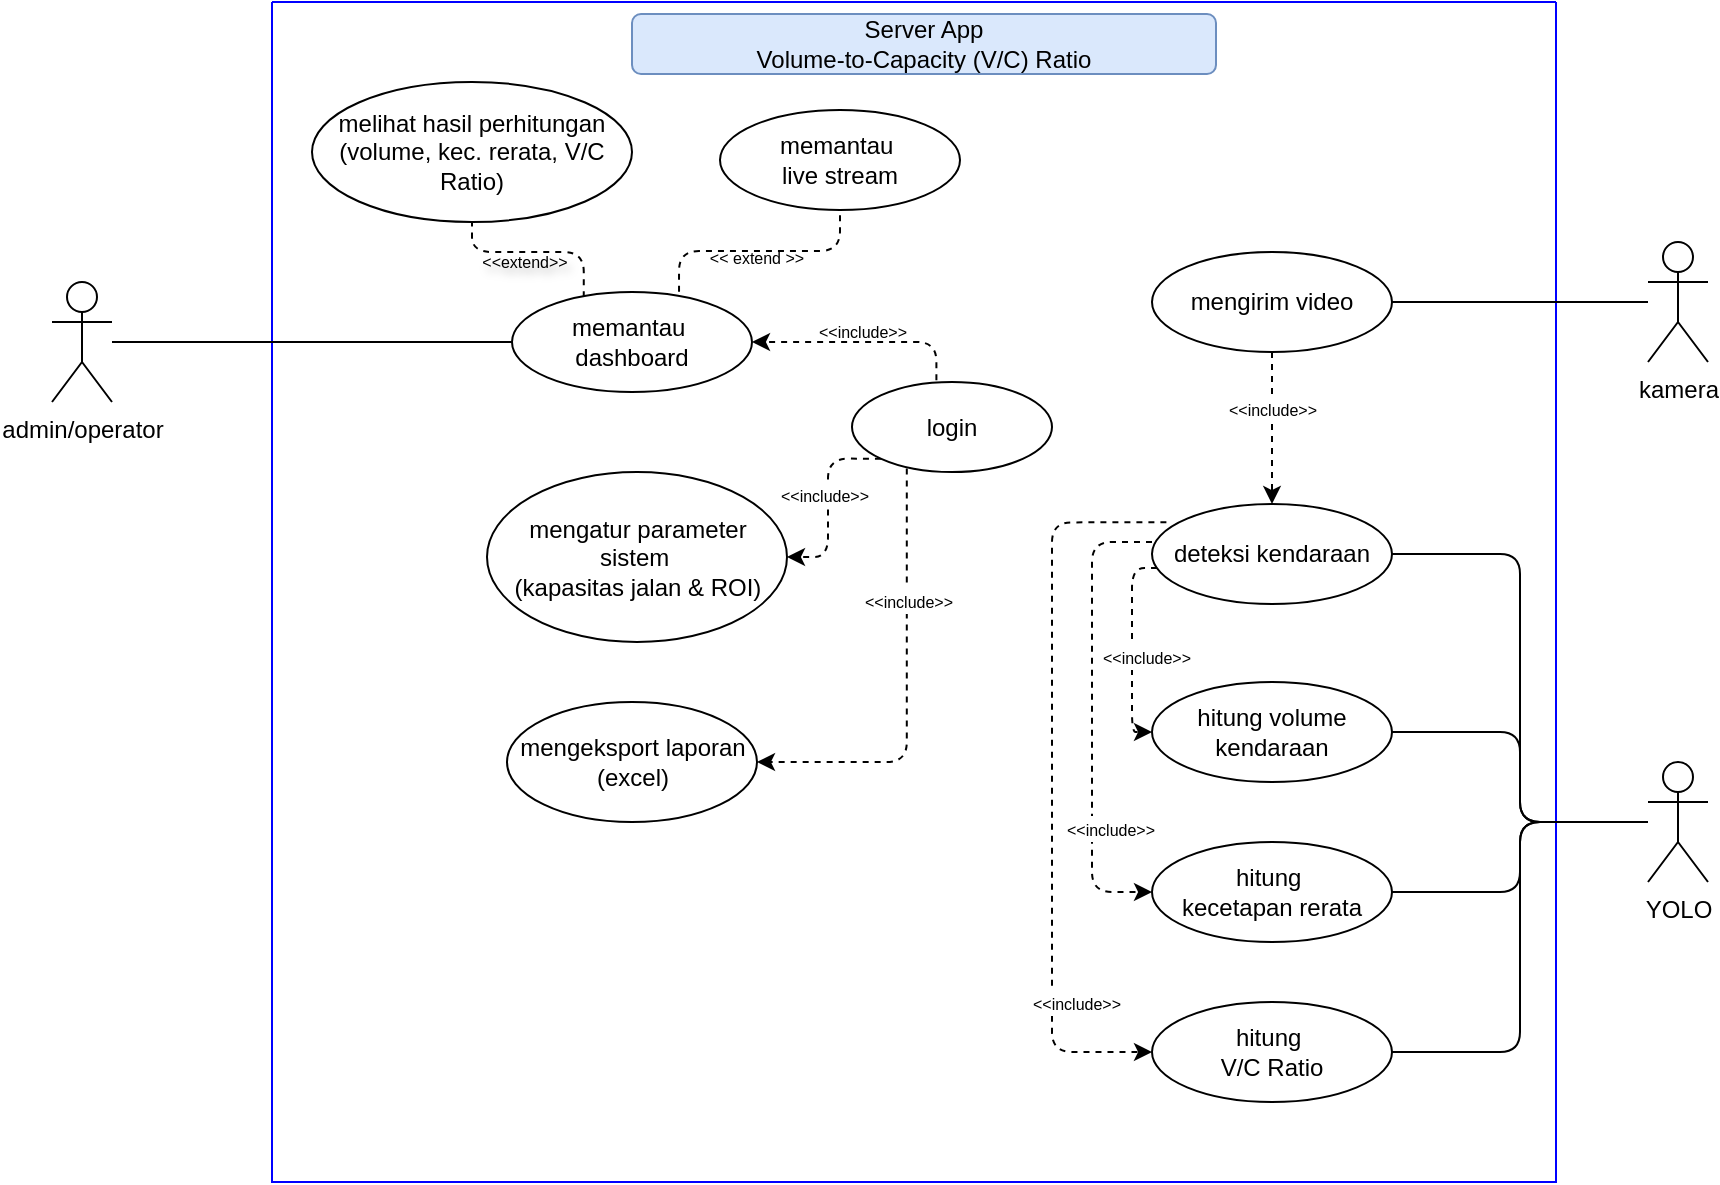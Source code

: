 <mxfile version="28.1.2">
  <diagram name="Page-1" id="W0E3eCwyeLn_9uuLJ8j-">
    <mxGraphModel dx="1082" dy="548" grid="1" gridSize="10" guides="1" tooltips="1" connect="1" arrows="1" fold="1" page="1" pageScale="1" pageWidth="1400" pageHeight="850" math="0" shadow="0">
      <root>
        <mxCell id="0" />
        <mxCell id="1" parent="0" />
        <mxCell id="ri4fA3X4wJIPtLG49xZp-1" value="" style="swimlane;startSize=0;fillColor=#fff2cc;strokeColor=#0000FF;" vertex="1" parent="1">
          <mxGeometry x="550" y="190" width="642" height="590" as="geometry">
            <mxRectangle x="180" y="160" width="50" height="40" as="alternateBounds" />
          </mxGeometry>
        </mxCell>
        <mxCell id="ri4fA3X4wJIPtLG49xZp-23" value="Server App&lt;div&gt;Volume-to-Capacity (V/C) Ratio&lt;/div&gt;" style="text;html=1;align=center;verticalAlign=middle;whiteSpace=wrap;rounded=1;fillColor=#dae8fc;strokeColor=#6c8ebf;fillStyle=solid;gradientColor=none;perimeterSpacing=0;strokeWidth=1;spacingTop=1;spacingBottom=1;" vertex="1" parent="ri4fA3X4wJIPtLG49xZp-1">
          <mxGeometry x="180" y="6" width="292" height="30" as="geometry" />
        </mxCell>
        <mxCell id="ri4fA3X4wJIPtLG49xZp-66" style="edgeStyle=orthogonalEdgeStyle;rounded=1;orthogonalLoop=1;jettySize=auto;html=1;entryX=0.5;entryY=1;entryDx=0;entryDy=0;curved=0;dashed=1;endArrow=none;endFill=0;exitX=0.299;exitY=0.052;exitDx=0;exitDy=0;exitPerimeter=0;" edge="1" parent="ri4fA3X4wJIPtLG49xZp-1" source="ri4fA3X4wJIPtLG49xZp-63" target="ri4fA3X4wJIPtLG49xZp-65">
          <mxGeometry relative="1" as="geometry" />
        </mxCell>
        <mxCell id="ri4fA3X4wJIPtLG49xZp-83" value="&lt;font style=&quot;font-size: 8px;&quot;&gt;&amp;lt;&amp;lt;extend&amp;gt;&amp;gt;&lt;/font&gt;" style="edgeLabel;html=1;align=center;verticalAlign=middle;resizable=0;points=[];textShadow=1;labelBackgroundColor=none;" vertex="1" connectable="0" parent="ri4fA3X4wJIPtLG49xZp-66">
          <mxGeometry x="0.154" y="1" relative="1" as="geometry">
            <mxPoint x="1" y="3" as="offset" />
          </mxGeometry>
        </mxCell>
        <mxCell id="ri4fA3X4wJIPtLG49xZp-67" style="edgeStyle=orthogonalEdgeStyle;rounded=1;orthogonalLoop=1;jettySize=auto;html=1;entryX=0.5;entryY=1;entryDx=0;entryDy=0;curved=0;dashed=1;endArrow=none;endFill=0;exitX=0.696;exitY=-0.002;exitDx=0;exitDy=0;exitPerimeter=0;fontSize=8;" edge="1" parent="ri4fA3X4wJIPtLG49xZp-1" source="ri4fA3X4wJIPtLG49xZp-63" target="ri4fA3X4wJIPtLG49xZp-64">
          <mxGeometry relative="1" as="geometry" />
        </mxCell>
        <mxCell id="ri4fA3X4wJIPtLG49xZp-82" value="&amp;lt;&amp;lt; extend &amp;gt;&amp;gt;" style="edgeLabel;html=1;align=center;verticalAlign=middle;resizable=0;points=[];fontSize=8;labelBackgroundColor=none;" vertex="1" connectable="0" parent="ri4fA3X4wJIPtLG49xZp-67">
          <mxGeometry x="-0.238" y="-1" relative="1" as="geometry">
            <mxPoint x="12" y="2" as="offset" />
          </mxGeometry>
        </mxCell>
        <mxCell id="ri4fA3X4wJIPtLG49xZp-85" style="edgeStyle=orthogonalEdgeStyle;rounded=1;orthogonalLoop=1;jettySize=auto;html=1;entryX=1;entryY=0.5;entryDx=0;entryDy=0;curved=0;endArrow=classic;endFill=1;dashed=1;exitX=0.422;exitY=-0.019;exitDx=0;exitDy=0;exitPerimeter=0;" edge="1" parent="ri4fA3X4wJIPtLG49xZp-1" source="ri4fA3X4wJIPtLG49xZp-84" target="ri4fA3X4wJIPtLG49xZp-63">
          <mxGeometry relative="1" as="geometry" />
        </mxCell>
        <mxCell id="ri4fA3X4wJIPtLG49xZp-86" value="&amp;lt;&amp;lt;include&amp;gt;&amp;gt;" style="edgeLabel;html=1;align=center;verticalAlign=middle;resizable=0;points=[];fontSize=8;labelBackgroundColor=none;" vertex="1" connectable="0" parent="ri4fA3X4wJIPtLG49xZp-85">
          <mxGeometry x="-0.154" y="-2" relative="1" as="geometry">
            <mxPoint x="-10" y="-3" as="offset" />
          </mxGeometry>
        </mxCell>
        <mxCell id="ri4fA3X4wJIPtLG49xZp-63" value="memantau&amp;nbsp;&lt;div&gt;dashboard&lt;/div&gt;" style="ellipse;whiteSpace=wrap;html=1;" vertex="1" parent="ri4fA3X4wJIPtLG49xZp-1">
          <mxGeometry x="120" y="145" width="120" height="50" as="geometry" />
        </mxCell>
        <mxCell id="ri4fA3X4wJIPtLG49xZp-64" value="memantau&amp;nbsp;&lt;div&gt;live stream&lt;/div&gt;" style="ellipse;whiteSpace=wrap;html=1;" vertex="1" parent="ri4fA3X4wJIPtLG49xZp-1">
          <mxGeometry x="224" y="54" width="120" height="50" as="geometry" />
        </mxCell>
        <mxCell id="ri4fA3X4wJIPtLG49xZp-65" value="melihat hasil perhitungan&lt;div&gt;(volume, kec. rerata, V/C Ratio)&lt;/div&gt;" style="ellipse;whiteSpace=wrap;html=1;" vertex="1" parent="ri4fA3X4wJIPtLG49xZp-1">
          <mxGeometry x="20" y="40" width="160" height="70" as="geometry" />
        </mxCell>
        <mxCell id="ri4fA3X4wJIPtLG49xZp-69" value="mengatur parameter sistem&amp;nbsp;&lt;div&gt;(kapasitas jalan &amp;amp; ROI)&lt;/div&gt;" style="ellipse;whiteSpace=wrap;html=1;" vertex="1" parent="ri4fA3X4wJIPtLG49xZp-1">
          <mxGeometry x="107.5" y="235" width="150" height="85" as="geometry" />
        </mxCell>
        <mxCell id="ri4fA3X4wJIPtLG49xZp-70" value="mengeksport laporan (excel)" style="ellipse;whiteSpace=wrap;html=1;" vertex="1" parent="ri4fA3X4wJIPtLG49xZp-1">
          <mxGeometry x="117.5" y="350" width="125" height="60" as="geometry" />
        </mxCell>
        <mxCell id="ri4fA3X4wJIPtLG49xZp-91" style="edgeStyle=orthogonalEdgeStyle;rounded=1;orthogonalLoop=1;jettySize=auto;html=1;entryX=0.5;entryY=0;entryDx=0;entryDy=0;curved=0;dashed=1;" edge="1" parent="ri4fA3X4wJIPtLG49xZp-1" source="ri4fA3X4wJIPtLG49xZp-71" target="ri4fA3X4wJIPtLG49xZp-73">
          <mxGeometry relative="1" as="geometry" />
        </mxCell>
        <mxCell id="ri4fA3X4wJIPtLG49xZp-92" value="&lt;font style=&quot;font-size: 8px;&quot;&gt;&amp;lt;&amp;lt;include&amp;gt;&amp;gt;&lt;/font&gt;" style="edgeLabel;html=1;align=center;verticalAlign=middle;resizable=0;points=[];" vertex="1" connectable="0" parent="ri4fA3X4wJIPtLG49xZp-91">
          <mxGeometry x="-0.273" relative="1" as="geometry">
            <mxPoint as="offset" />
          </mxGeometry>
        </mxCell>
        <mxCell id="ri4fA3X4wJIPtLG49xZp-71" value="mengirim video" style="ellipse;whiteSpace=wrap;html=1;" vertex="1" parent="ri4fA3X4wJIPtLG49xZp-1">
          <mxGeometry x="440" y="125" width="120" height="50" as="geometry" />
        </mxCell>
        <mxCell id="ri4fA3X4wJIPtLG49xZp-93" style="edgeStyle=orthogonalEdgeStyle;rounded=1;orthogonalLoop=1;jettySize=auto;html=1;entryX=0;entryY=0.5;entryDx=0;entryDy=0;curved=0;dashed=1;exitX=0.021;exitY=0.64;exitDx=0;exitDy=0;exitPerimeter=0;" edge="1" parent="ri4fA3X4wJIPtLG49xZp-1" source="ri4fA3X4wJIPtLG49xZp-73" target="ri4fA3X4wJIPtLG49xZp-74">
          <mxGeometry relative="1" as="geometry">
            <Array as="points">
              <mxPoint x="430" y="283" />
              <mxPoint x="430" y="365" />
            </Array>
          </mxGeometry>
        </mxCell>
        <mxCell id="ri4fA3X4wJIPtLG49xZp-94" value="&lt;font style=&quot;font-size: 8px;&quot;&gt;&amp;lt;&amp;lt;include&amp;gt;&amp;gt;&lt;/font&gt;" style="edgeLabel;html=1;align=center;verticalAlign=middle;resizable=0;points=[];" vertex="1" connectable="0" parent="ri4fA3X4wJIPtLG49xZp-93">
          <mxGeometry x="0.18" relative="1" as="geometry">
            <mxPoint x="7" y="-5" as="offset" />
          </mxGeometry>
        </mxCell>
        <mxCell id="ri4fA3X4wJIPtLG49xZp-95" style="edgeStyle=orthogonalEdgeStyle;rounded=1;orthogonalLoop=1;jettySize=auto;html=1;entryX=0;entryY=0.5;entryDx=0;entryDy=0;curved=0;dashed=1;exitX=0;exitY=0.38;exitDx=0;exitDy=0;exitPerimeter=0;" edge="1" parent="ri4fA3X4wJIPtLG49xZp-1" source="ri4fA3X4wJIPtLG49xZp-73" target="ri4fA3X4wJIPtLG49xZp-75">
          <mxGeometry relative="1" as="geometry">
            <Array as="points">
              <mxPoint x="410" y="270" />
              <mxPoint x="410" y="445" />
            </Array>
          </mxGeometry>
        </mxCell>
        <mxCell id="ri4fA3X4wJIPtLG49xZp-96" style="edgeStyle=orthogonalEdgeStyle;rounded=1;orthogonalLoop=1;jettySize=auto;html=1;entryX=0;entryY=0.5;entryDx=0;entryDy=0;curved=0;dashed=1;exitX=0.06;exitY=0.183;exitDx=0;exitDy=0;exitPerimeter=0;" edge="1" parent="ri4fA3X4wJIPtLG49xZp-1" source="ri4fA3X4wJIPtLG49xZp-73" target="ri4fA3X4wJIPtLG49xZp-76">
          <mxGeometry relative="1" as="geometry">
            <Array as="points">
              <mxPoint x="390" y="260" />
              <mxPoint x="390" y="525" />
            </Array>
          </mxGeometry>
        </mxCell>
        <mxCell id="ri4fA3X4wJIPtLG49xZp-73" value="deteksi kendaraan" style="ellipse;whiteSpace=wrap;html=1;" vertex="1" parent="ri4fA3X4wJIPtLG49xZp-1">
          <mxGeometry x="440" y="251" width="120" height="50" as="geometry" />
        </mxCell>
        <mxCell id="ri4fA3X4wJIPtLG49xZp-74" value="hitung volume kendaraan" style="ellipse;whiteSpace=wrap;html=1;" vertex="1" parent="ri4fA3X4wJIPtLG49xZp-1">
          <mxGeometry x="440" y="340" width="120" height="50" as="geometry" />
        </mxCell>
        <mxCell id="ri4fA3X4wJIPtLG49xZp-75" value="hitung&amp;nbsp;&lt;div&gt;kecetapan rerata&lt;/div&gt;" style="ellipse;whiteSpace=wrap;html=1;" vertex="1" parent="ri4fA3X4wJIPtLG49xZp-1">
          <mxGeometry x="440" y="420" width="120" height="50" as="geometry" />
        </mxCell>
        <mxCell id="ri4fA3X4wJIPtLG49xZp-76" value="hitung&amp;nbsp;&lt;div&gt;V/C Ratio&lt;/div&gt;" style="ellipse;whiteSpace=wrap;html=1;" vertex="1" parent="ri4fA3X4wJIPtLG49xZp-1">
          <mxGeometry x="440" y="500" width="120" height="50" as="geometry" />
        </mxCell>
        <mxCell id="ri4fA3X4wJIPtLG49xZp-87" style="edgeStyle=orthogonalEdgeStyle;rounded=1;orthogonalLoop=1;jettySize=auto;html=1;entryX=1;entryY=0.5;entryDx=0;entryDy=0;curved=0;dashed=1;exitX=0;exitY=1;exitDx=0;exitDy=0;" edge="1" parent="ri4fA3X4wJIPtLG49xZp-1">
          <mxGeometry relative="1" as="geometry">
            <mxPoint x="304.473" y="228.332" as="sourcePoint" />
            <mxPoint x="257.5" y="277.5" as="targetPoint" />
            <Array as="points">
              <mxPoint x="278" y="228" />
              <mxPoint x="278" y="278" />
            </Array>
          </mxGeometry>
        </mxCell>
        <mxCell id="ri4fA3X4wJIPtLG49xZp-89" value="&lt;font style=&quot;font-size: 8px;&quot;&gt;&amp;lt;&amp;lt;include&amp;gt;&amp;gt;&lt;/font&gt;" style="edgeLabel;html=1;align=center;verticalAlign=middle;resizable=0;points=[];" vertex="1" connectable="0" parent="ri4fA3X4wJIPtLG49xZp-87">
          <mxGeometry x="-0.085" relative="1" as="geometry">
            <mxPoint x="-2" as="offset" />
          </mxGeometry>
        </mxCell>
        <mxCell id="ri4fA3X4wJIPtLG49xZp-88" style="edgeStyle=orthogonalEdgeStyle;rounded=1;orthogonalLoop=1;jettySize=auto;html=1;entryX=1;entryY=0.5;entryDx=0;entryDy=0;curved=0;dashed=1;exitX=0.274;exitY=0.96;exitDx=0;exitDy=0;exitPerimeter=0;" edge="1" parent="ri4fA3X4wJIPtLG49xZp-1" source="ri4fA3X4wJIPtLG49xZp-84" target="ri4fA3X4wJIPtLG49xZp-70">
          <mxGeometry relative="1" as="geometry">
            <Array as="points">
              <mxPoint x="317" y="380" />
            </Array>
          </mxGeometry>
        </mxCell>
        <mxCell id="ri4fA3X4wJIPtLG49xZp-90" value="&lt;font style=&quot;font-size: 8px;&quot;&gt;&amp;lt;&amp;lt;include&amp;gt;&amp;gt;&lt;/font&gt;" style="edgeLabel;html=1;align=center;verticalAlign=middle;resizable=0;points=[];" vertex="1" connectable="0" parent="ri4fA3X4wJIPtLG49xZp-88">
          <mxGeometry x="-0.403" relative="1" as="geometry">
            <mxPoint as="offset" />
          </mxGeometry>
        </mxCell>
        <mxCell id="ri4fA3X4wJIPtLG49xZp-84" value="login" style="ellipse;whiteSpace=wrap;html=1;" vertex="1" parent="ri4fA3X4wJIPtLG49xZp-1">
          <mxGeometry x="290" y="190" width="100" height="45" as="geometry" />
        </mxCell>
        <mxCell id="ri4fA3X4wJIPtLG49xZp-97" value="&lt;font style=&quot;font-size: 8px;&quot;&gt;&amp;lt;&amp;lt;include&amp;gt;&amp;gt;&lt;/font&gt;" style="edgeLabel;html=1;align=center;verticalAlign=middle;resizable=0;points=[];" vertex="1" connectable="0" parent="ri4fA3X4wJIPtLG49xZp-1">
          <mxGeometry x="419" y="413" as="geometry" />
        </mxCell>
        <mxCell id="ri4fA3X4wJIPtLG49xZp-98" value="&lt;font style=&quot;font-size: 8px;&quot;&gt;&amp;lt;&amp;lt;include&amp;gt;&amp;gt;&lt;/font&gt;" style="edgeLabel;html=1;align=center;verticalAlign=middle;resizable=0;points=[];" vertex="1" connectable="0" parent="ri4fA3X4wJIPtLG49xZp-1">
          <mxGeometry x="402" y="500" as="geometry" />
        </mxCell>
        <mxCell id="ri4fA3X4wJIPtLG49xZp-77" style="edgeStyle=orthogonalEdgeStyle;rounded=1;orthogonalLoop=1;jettySize=auto;html=1;entryX=1;entryY=0.5;entryDx=0;entryDy=0;endArrow=none;endFill=0;curved=0;" edge="1" parent="1" source="ri4fA3X4wJIPtLG49xZp-60" target="ri4fA3X4wJIPtLG49xZp-73">
          <mxGeometry relative="1" as="geometry" />
        </mxCell>
        <mxCell id="ri4fA3X4wJIPtLG49xZp-78" style="edgeStyle=orthogonalEdgeStyle;rounded=1;orthogonalLoop=1;jettySize=auto;html=1;entryX=1;entryY=0.5;entryDx=0;entryDy=0;endArrow=none;endFill=0;curved=0;" edge="1" parent="1" source="ri4fA3X4wJIPtLG49xZp-60" target="ri4fA3X4wJIPtLG49xZp-74">
          <mxGeometry relative="1" as="geometry" />
        </mxCell>
        <mxCell id="ri4fA3X4wJIPtLG49xZp-79" style="edgeStyle=orthogonalEdgeStyle;rounded=1;orthogonalLoop=1;jettySize=auto;html=1;endArrow=none;endFill=0;curved=0;" edge="1" parent="1" source="ri4fA3X4wJIPtLG49xZp-60" target="ri4fA3X4wJIPtLG49xZp-75">
          <mxGeometry relative="1" as="geometry" />
        </mxCell>
        <mxCell id="ri4fA3X4wJIPtLG49xZp-80" style="edgeStyle=orthogonalEdgeStyle;rounded=1;orthogonalLoop=1;jettySize=auto;html=1;entryX=1;entryY=0.5;entryDx=0;entryDy=0;endArrow=none;endFill=0;curved=0;" edge="1" parent="1" source="ri4fA3X4wJIPtLG49xZp-60" target="ri4fA3X4wJIPtLG49xZp-76">
          <mxGeometry relative="1" as="geometry" />
        </mxCell>
        <mxCell id="ri4fA3X4wJIPtLG49xZp-60" value="YOLO" style="shape=umlActor;verticalLabelPosition=bottom;verticalAlign=top;html=1;outlineConnect=0;" vertex="1" parent="1">
          <mxGeometry x="1238" y="570" width="30" height="60" as="geometry" />
        </mxCell>
        <mxCell id="ri4fA3X4wJIPtLG49xZp-68" style="edgeStyle=orthogonalEdgeStyle;rounded=1;orthogonalLoop=1;jettySize=auto;html=1;entryX=0;entryY=0.5;entryDx=0;entryDy=0;shape=wire;dashed=1;endArrow=none;endFill=0;curved=0;" edge="1" parent="1" source="ri4fA3X4wJIPtLG49xZp-62" target="ri4fA3X4wJIPtLG49xZp-63">
          <mxGeometry relative="1" as="geometry" />
        </mxCell>
        <mxCell id="ri4fA3X4wJIPtLG49xZp-62" value="admin/operator" style="shape=umlActor;verticalLabelPosition=bottom;verticalAlign=top;html=1;outlineConnect=0;" vertex="1" parent="1">
          <mxGeometry x="440" y="330" width="30" height="60" as="geometry" />
        </mxCell>
        <mxCell id="ri4fA3X4wJIPtLG49xZp-72" style="edgeStyle=orthogonalEdgeStyle;rounded=1;orthogonalLoop=1;jettySize=auto;html=1;entryX=1;entryY=0.5;entryDx=0;entryDy=0;endArrow=none;endFill=0;curved=0;" edge="1" parent="1" source="ri4fA3X4wJIPtLG49xZp-36" target="ri4fA3X4wJIPtLG49xZp-71">
          <mxGeometry relative="1" as="geometry" />
        </mxCell>
        <mxCell id="ri4fA3X4wJIPtLG49xZp-36" value="kamera" style="shape=umlActor;verticalLabelPosition=bottom;verticalAlign=top;html=1;outlineConnect=0;" vertex="1" parent="1">
          <mxGeometry x="1238" y="310" width="30" height="60" as="geometry" />
        </mxCell>
      </root>
    </mxGraphModel>
  </diagram>
</mxfile>
